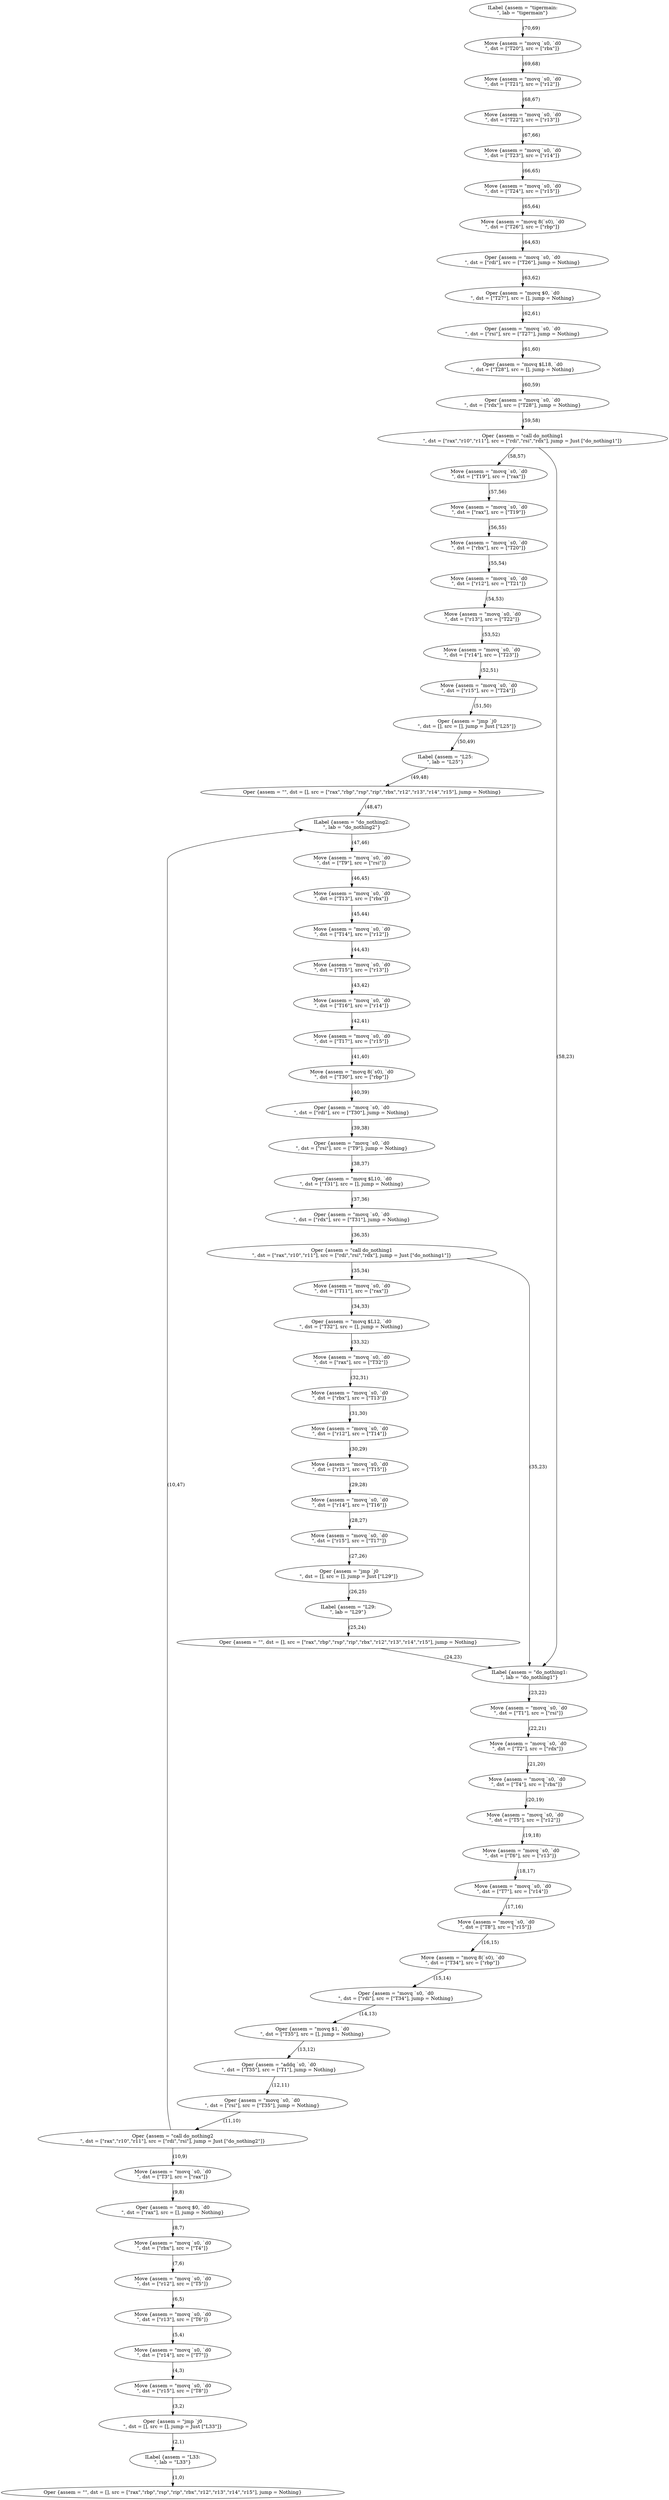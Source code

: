 strict digraph FlowGraph {
    70 [label="ILabel {assem = \"tigermain:\n\", lab = \"tigermain\"}"];
    69 [label="Move {assem = \"movq `s0, `d0\n\", dst = [\"T20\"], src = [\"rbx\"]}"];
    68 [label="Move {assem = \"movq `s0, `d0\n\", dst = [\"T21\"], src = [\"r12\"]}"];
    67 [label="Move {assem = \"movq `s0, `d0\n\", dst = [\"T22\"], src = [\"r13\"]}"];
    66 [label="Move {assem = \"movq `s0, `d0\n\", dst = [\"T23\"], src = [\"r14\"]}"];
    65 [label="Move {assem = \"movq `s0, `d0\n\", dst = [\"T24\"], src = [\"r15\"]}"];
    64 [label="Move {assem = \"movq 8(`s0), `d0\n\", dst = [\"T26\"], src = [\"rbp\"]}"];
    63 [label="Oper {assem = \"movq `s0, `d0\n\", dst = [\"rdi\"], src = [\"T26\"], jump = Nothing}"];
    62 [label="Oper {assem = \"movq $0, `d0\n\", dst = [\"T27\"], src = [], jump = Nothing}"];
    61 [label="Oper {assem = \"movq `s0, `d0\n\", dst = [\"rsi\"], src = [\"T27\"], jump = Nothing}"];
    60 [label="Oper {assem = \"movq $L18, `d0\n\", dst = [\"T28\"], src = [], jump = Nothing}"];
    59 [label="Oper {assem = \"movq `s0, `d0\n\", dst = [\"rdx\"], src = [\"T28\"], jump = Nothing}"];
    58 [label="Oper {assem = \"call do_nothing1\n\", dst = [\"rax\",\"r10\",\"r11\"], src = [\"rdi\",\"rsi\",\"rdx\"], jump = Just [\"do_nothing1\"]}"];
    57 [label="Move {assem = \"movq `s0, `d0\n\", dst = [\"T19\"], src = [\"rax\"]}"];
    56 [label="Move {assem = \"movq `s0, `d0\n\", dst = [\"rax\"], src = [\"T19\"]}"];
    55 [label="Move {assem = \"movq `s0, `d0\n\", dst = [\"rbx\"], src = [\"T20\"]}"];
    54 [label="Move {assem = \"movq `s0, `d0\n\", dst = [\"r12\"], src = [\"T21\"]}"];
    53 [label="Move {assem = \"movq `s0, `d0\n\", dst = [\"r13\"], src = [\"T22\"]}"];
    52 [label="Move {assem = \"movq `s0, `d0\n\", dst = [\"r14\"], src = [\"T23\"]}"];
    51 [label="Move {assem = \"movq `s0, `d0\n\", dst = [\"r15\"], src = [\"T24\"]}"];
    50 [label="Oper {assem = \"jmp `j0\n\", dst = [], src = [], jump = Just [\"L25\"]}"];
    49 [label="ILabel {assem = \"L25:\n\", lab = \"L25\"}"];
    48 [label="Oper {assem = \"\", dst = [], src = [\"rax\",\"rbp\",\"rsp\",\"rip\",\"rbx\",\"r12\",\"r13\",\"r14\",\"r15\"], jump = Nothing}"];
    47 [label="ILabel {assem = \"do_nothing2:\n\", lab = \"do_nothing2\"}"];
    46 [label="Move {assem = \"movq `s0, `d0\n\", dst = [\"T9\"], src = [\"rsi\"]}"];
    45 [label="Move {assem = \"movq `s0, `d0\n\", dst = [\"T13\"], src = [\"rbx\"]}"];
    44 [label="Move {assem = \"movq `s0, `d0\n\", dst = [\"T14\"], src = [\"r12\"]}"];
    43 [label="Move {assem = \"movq `s0, `d0\n\", dst = [\"T15\"], src = [\"r13\"]}"];
    42 [label="Move {assem = \"movq `s0, `d0\n\", dst = [\"T16\"], src = [\"r14\"]}"];
    41 [label="Move {assem = \"movq `s0, `d0\n\", dst = [\"T17\"], src = [\"r15\"]}"];
    40 [label="Move {assem = \"movq 8(`s0), `d0\n\", dst = [\"T30\"], src = [\"rbp\"]}"];
    39 [label="Oper {assem = \"movq `s0, `d0\n\", dst = [\"rdi\"], src = [\"T30\"], jump = Nothing}"];
    38 [label="Oper {assem = \"movq `s0, `d0\n\", dst = [\"rsi\"], src = [\"T9\"], jump = Nothing}"];
    37 [label="Oper {assem = \"movq $L10, `d0\n\", dst = [\"T31\"], src = [], jump = Nothing}"];
    36 [label="Oper {assem = \"movq `s0, `d0\n\", dst = [\"rdx\"], src = [\"T31\"], jump = Nothing}"];
    35 [label="Oper {assem = \"call do_nothing1\n\", dst = [\"rax\",\"r10\",\"r11\"], src = [\"rdi\",\"rsi\",\"rdx\"], jump = Just [\"do_nothing1\"]}"];
    34 [label="Move {assem = \"movq `s0, `d0\n\", dst = [\"T11\"], src = [\"rax\"]}"];
    33 [label="Oper {assem = \"movq $L12, `d0\n\", dst = [\"T32\"], src = [], jump = Nothing}"];
    32 [label="Move {assem = \"movq `s0, `d0\n\", dst = [\"rax\"], src = [\"T32\"]}"];
    31 [label="Move {assem = \"movq `s0, `d0\n\", dst = [\"rbx\"], src = [\"T13\"]}"];
    30 [label="Move {assem = \"movq `s0, `d0\n\", dst = [\"r12\"], src = [\"T14\"]}"];
    29 [label="Move {assem = \"movq `s0, `d0\n\", dst = [\"r13\"], src = [\"T15\"]}"];
    28 [label="Move {assem = \"movq `s0, `d0\n\", dst = [\"r14\"], src = [\"T16\"]}"];
    27 [label="Move {assem = \"movq `s0, `d0\n\", dst = [\"r15\"], src = [\"T17\"]}"];
    26 [label="Oper {assem = \"jmp `j0\n\", dst = [], src = [], jump = Just [\"L29\"]}"];
    25 [label="ILabel {assem = \"L29:\n\", lab = \"L29\"}"];
    24 [label="Oper {assem = \"\", dst = [], src = [\"rax\",\"rbp\",\"rsp\",\"rip\",\"rbx\",\"r12\",\"r13\",\"r14\",\"r15\"], jump = Nothing}"];
    23 [label="ILabel {assem = \"do_nothing1:\n\", lab = \"do_nothing1\"}"];
    22 [label="Move {assem = \"movq `s0, `d0\n\", dst = [\"T1\"], src = [\"rsi\"]}"];
    21 [label="Move {assem = \"movq `s0, `d0\n\", dst = [\"T2\"], src = [\"rdx\"]}"];
    20 [label="Move {assem = \"movq `s0, `d0\n\", dst = [\"T4\"], src = [\"rbx\"]}"];
    19 [label="Move {assem = \"movq `s0, `d0\n\", dst = [\"T5\"], src = [\"r12\"]}"];
    18 [label="Move {assem = \"movq `s0, `d0\n\", dst = [\"T6\"], src = [\"r13\"]}"];
    17 [label="Move {assem = \"movq `s0, `d0\n\", dst = [\"T7\"], src = [\"r14\"]}"];
    16 [label="Move {assem = \"movq `s0, `d0\n\", dst = [\"T8\"], src = [\"r15\"]}"];
    15 [label="Move {assem = \"movq 8(`s0), `d0\n\", dst = [\"T34\"], src = [\"rbp\"]}"];
    14 [label="Oper {assem = \"movq `s0, `d0\n\", dst = [\"rdi\"], src = [\"T34\"], jump = Nothing}"];
    13 [label="Oper {assem = \"movq $1, `d0\n\", dst = [\"T35\"], src = [], jump = Nothing}"];
    12 [label="Oper {assem = \"addq `s0, `d0\n\", dst = [\"T35\"], src = [\"T1\"], jump = Nothing}"];
    11 [label="Oper {assem = \"movq `s0, `d0\n\", dst = [\"rsi\"], src = [\"T35\"], jump = Nothing}"];
    10 [label="Oper {assem = \"call do_nothing2\n\", dst = [\"rax\",\"r10\",\"r11\"], src = [\"rdi\",\"rsi\"], jump = Just [\"do_nothing2\"]}"];
    9 [label="Move {assem = \"movq `s0, `d0\n\", dst = [\"T3\"], src = [\"rax\"]}"];
    8 [label="Oper {assem = \"movq $0, `d0\n\", dst = [\"rax\"], src = [], jump = Nothing}"];
    7 [label="Move {assem = \"movq `s0, `d0\n\", dst = [\"rbx\"], src = [\"T4\"]}"];
    6 [label="Move {assem = \"movq `s0, `d0\n\", dst = [\"r12\"], src = [\"T5\"]}"];
    5 [label="Move {assem = \"movq `s0, `d0\n\", dst = [\"r13\"], src = [\"T6\"]}"];
    4 [label="Move {assem = \"movq `s0, `d0\n\", dst = [\"r14\"], src = [\"T7\"]}"];
    3 [label="Move {assem = \"movq `s0, `d0\n\", dst = [\"r15\"], src = [\"T8\"]}"];
    2 [label="Oper {assem = \"jmp `j0\n\", dst = [], src = [], jump = Just [\"L33\"]}"];
    1 [label="ILabel {assem = \"L33:\n\", lab = \"L33\"}"];
    0 [label="Oper {assem = \"\", dst = [], src = [\"rax\",\"rbp\",\"rsp\",\"rip\",\"rbx\",\"r12\",\"r13\",\"r14\",\"r15\"], jump = Nothing}"];
    70 -> 69 [label="(70,69)"];
    69 -> 68 [label="(69,68)"];
    68 -> 67 [label="(68,67)"];
    67 -> 66 [label="(67,66)"];
    66 -> 65 [label="(66,65)"];
    65 -> 64 [label="(65,64)"];
    64 -> 63 [label="(64,63)"];
    63 -> 62 [label="(63,62)"];
    62 -> 61 [label="(62,61)"];
    61 -> 60 [label="(61,60)"];
    60 -> 59 [label="(60,59)"];
    59 -> 58 [label="(59,58)"];
    58 -> 23 [label="(58,23)"];
    58 -> 57 [label="(58,57)"];
    57 -> 56 [label="(57,56)"];
    56 -> 55 [label="(56,55)"];
    55 -> 54 [label="(55,54)"];
    54 -> 53 [label="(54,53)"];
    53 -> 52 [label="(53,52)"];
    52 -> 51 [label="(52,51)"];
    51 -> 50 [label="(51,50)"];
    50 -> 49 [label="(50,49)"];
    49 -> 48 [label="(49,48)"];
    48 -> 47 [label="(48,47)"];
    47 -> 46 [label="(47,46)"];
    46 -> 45 [label="(46,45)"];
    45 -> 44 [label="(45,44)"];
    44 -> 43 [label="(44,43)"];
    43 -> 42 [label="(43,42)"];
    42 -> 41 [label="(42,41)"];
    41 -> 40 [label="(41,40)"];
    40 -> 39 [label="(40,39)"];
    39 -> 38 [label="(39,38)"];
    38 -> 37 [label="(38,37)"];
    37 -> 36 [label="(37,36)"];
    36 -> 35 [label="(36,35)"];
    35 -> 34 [label="(35,34)"];
    35 -> 23 [label="(35,23)"];
    34 -> 33 [label="(34,33)"];
    33 -> 32 [label="(33,32)"];
    32 -> 31 [label="(32,31)"];
    31 -> 30 [label="(31,30)"];
    30 -> 29 [label="(30,29)"];
    29 -> 28 [label="(29,28)"];
    28 -> 27 [label="(28,27)"];
    27 -> 26 [label="(27,26)"];
    26 -> 25 [label="(26,25)"];
    25 -> 24 [label="(25,24)"];
    24 -> 23 [label="(24,23)"];
    23 -> 22 [label="(23,22)"];
    22 -> 21 [label="(22,21)"];
    21 -> 20 [label="(21,20)"];
    20 -> 19 [label="(20,19)"];
    19 -> 18 [label="(19,18)"];
    18 -> 17 [label="(18,17)"];
    17 -> 16 [label="(17,16)"];
    16 -> 15 [label="(16,15)"];
    15 -> 14 [label="(15,14)"];
    14 -> 13 [label="(14,13)"];
    13 -> 12 [label="(13,12)"];
    12 -> 11 [label="(12,11)"];
    11 -> 10 [label="(11,10)"];
    10 -> 47 [label="(10,47)"];
    10 -> 9 [label="(10,9)"];
    9 -> 8 [label="(9,8)"];
    8 -> 7 [label="(8,7)"];
    7 -> 6 [label="(7,6)"];
    6 -> 5 [label="(6,5)"];
    5 -> 4 [label="(5,4)"];
    4 -> 3 [label="(4,3)"];
    3 -> 2 [label="(3,2)"];
    2 -> 1 [label="(2,1)"];
    1 -> 0 [label="(1,0)"];
}